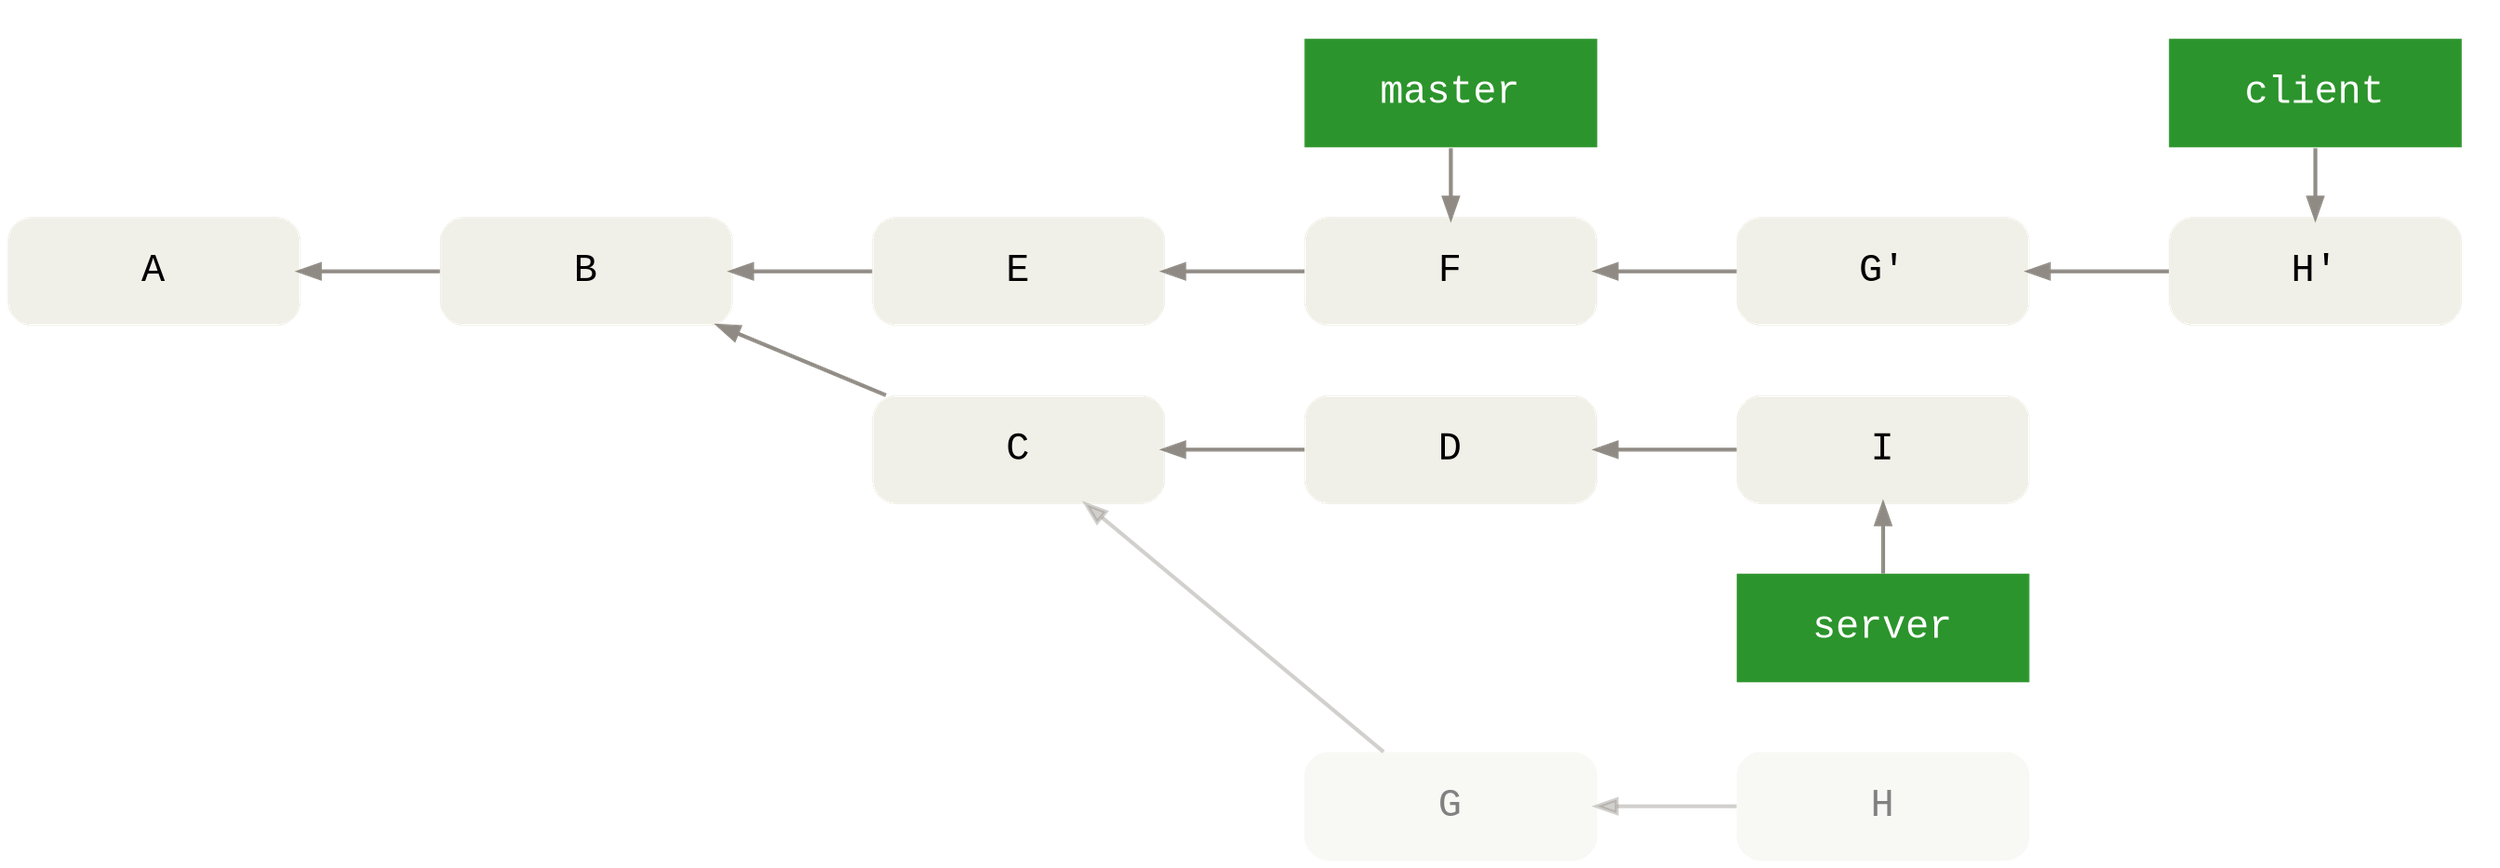 digraph Git {
  bgcolor="transparent"

  rankdir=LR
  ranksep=1
  nodesep=.5

  edge [color="#8f8a83"
        penwidth=2
        dir="back"]
  node [shape=box
        fontname="Menlo, Monaco, Consolas, Lucida Console, Courier New, monospace"
        fontsize=20
        margin=".2,.23"
        width=2.1
        penwidth=0]

  node [style="rounded,filled"
        fillcolor="#f0efe8"]
  node [group=master]
  Gr [label="G'"]
  Hr [label="H'"]
  A -> B -> E -> F -> Gr -> Hr
  node [group=server]
  B -> C -> D -> I

  node [style="filled"
        fontcolor="#ffffff"
        fillcolor="#2c942c"]

  subgraph cluster_master {
    color=invis
    {
      rank=same
      F -> master
    }
  }

  {
    rank=same
    I -> server
  }

  subgraph cluster_client {
    color=invis
    {
      rank=same
      Hr -> client
    }
  }

  node [style="rounded,filled"
        group=client
        fillcolor="#f0efe864"
        fontcolor="#7f7f7f"]
  edge [color="#8f8a8364"]
  C -> G -> H
}
